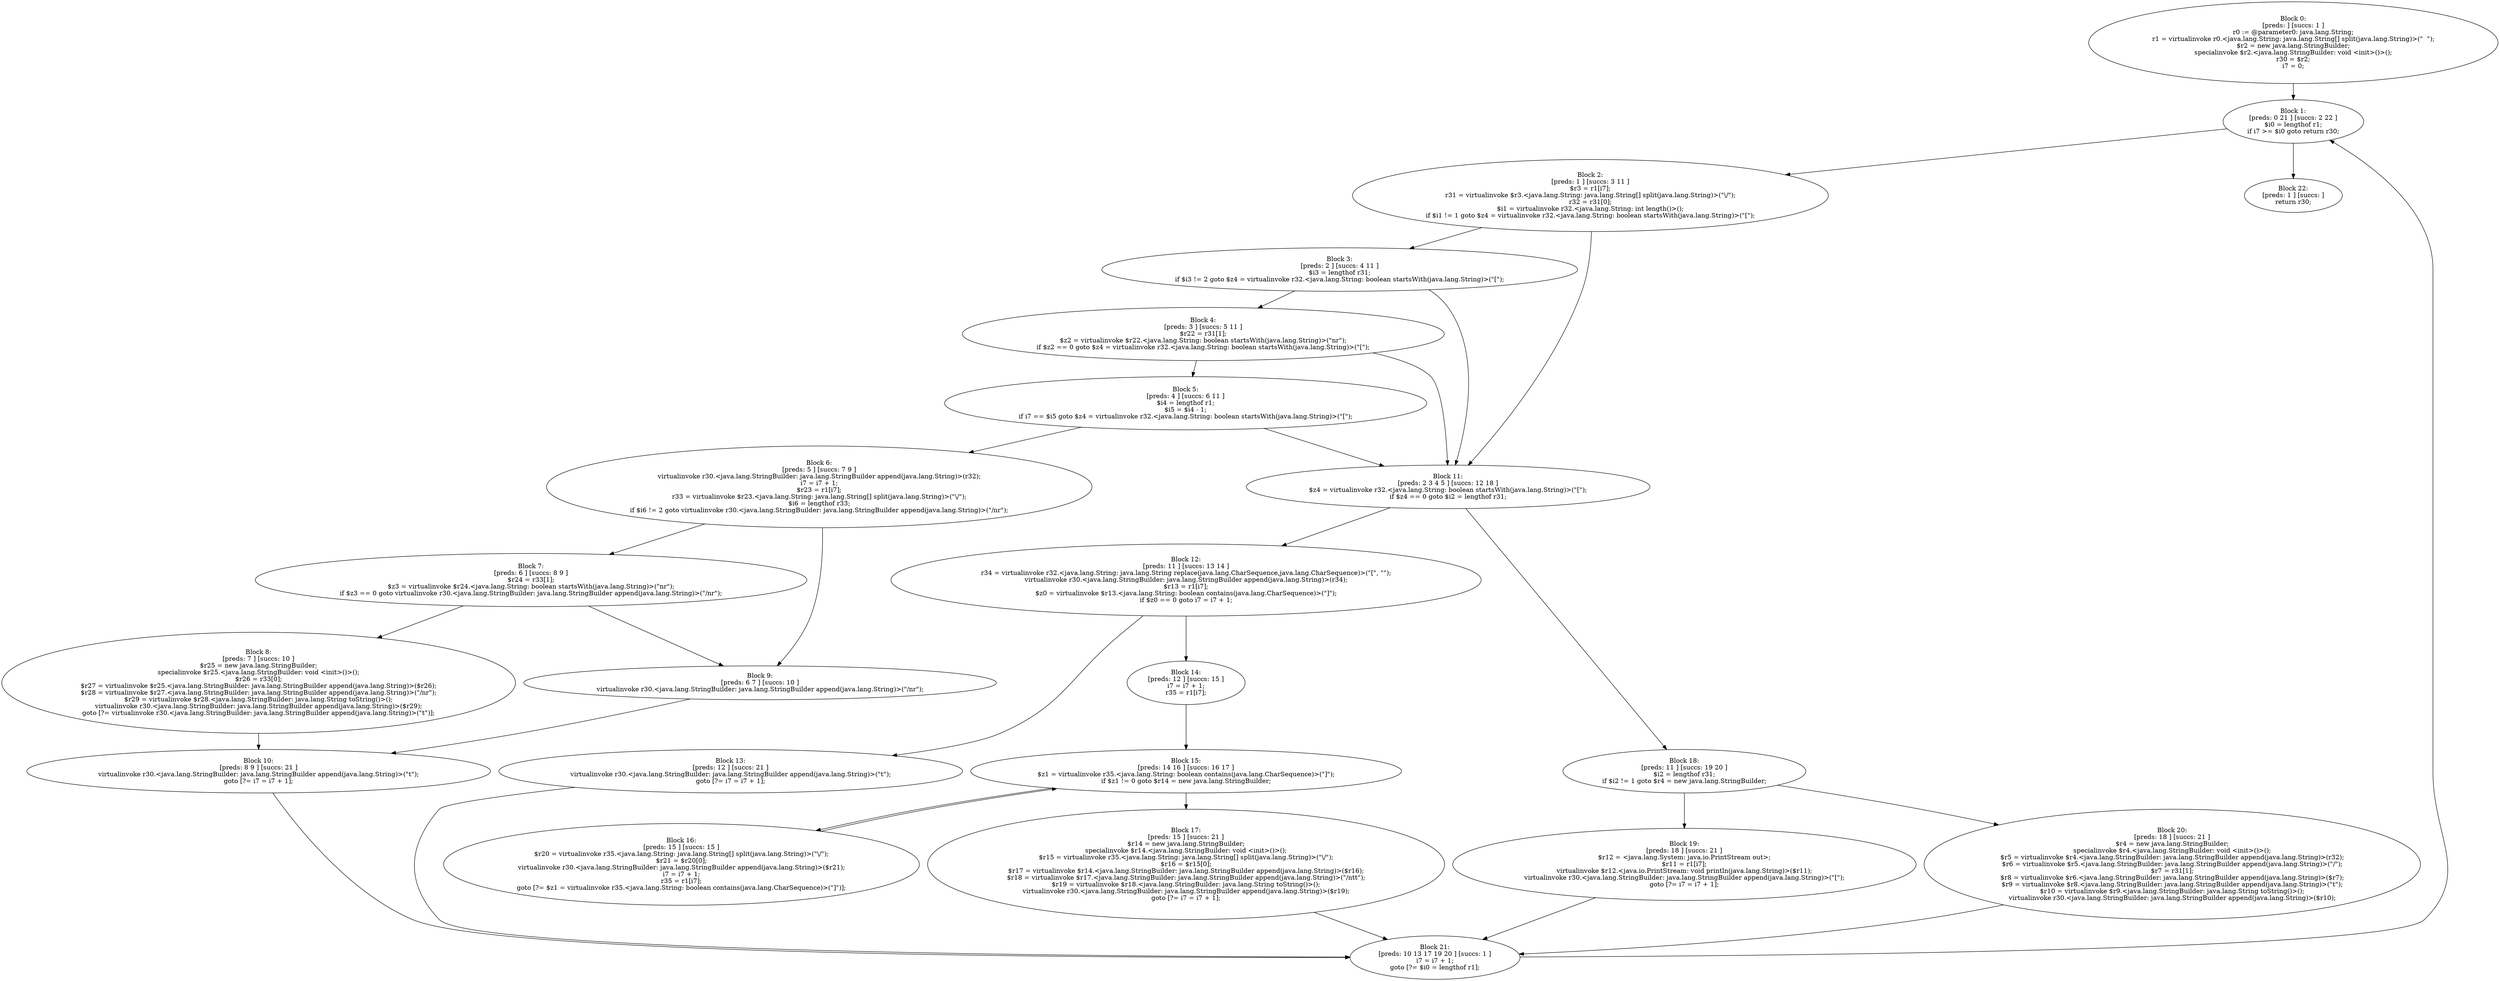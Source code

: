 digraph "unitGraph" {
    "Block 0:
[preds: ] [succs: 1 ]
r0 := @parameter0: java.lang.String;
r1 = virtualinvoke r0.<java.lang.String: java.lang.String[] split(java.lang.String)>(\"  \");
$r2 = new java.lang.StringBuilder;
specialinvoke $r2.<java.lang.StringBuilder: void <init>()>();
r30 = $r2;
i7 = 0;
"
    "Block 1:
[preds: 0 21 ] [succs: 2 22 ]
$i0 = lengthof r1;
if i7 >= $i0 goto return r30;
"
    "Block 2:
[preds: 1 ] [succs: 3 11 ]
$r3 = r1[i7];
r31 = virtualinvoke $r3.<java.lang.String: java.lang.String[] split(java.lang.String)>(\"\\/\");
r32 = r31[0];
$i1 = virtualinvoke r32.<java.lang.String: int length()>();
if $i1 != 1 goto $z4 = virtualinvoke r32.<java.lang.String: boolean startsWith(java.lang.String)>(\"[\");
"
    "Block 3:
[preds: 2 ] [succs: 4 11 ]
$i3 = lengthof r31;
if $i3 != 2 goto $z4 = virtualinvoke r32.<java.lang.String: boolean startsWith(java.lang.String)>(\"[\");
"
    "Block 4:
[preds: 3 ] [succs: 5 11 ]
$r22 = r31[1];
$z2 = virtualinvoke $r22.<java.lang.String: boolean startsWith(java.lang.String)>(\"nr\");
if $z2 == 0 goto $z4 = virtualinvoke r32.<java.lang.String: boolean startsWith(java.lang.String)>(\"[\");
"
    "Block 5:
[preds: 4 ] [succs: 6 11 ]
$i4 = lengthof r1;
$i5 = $i4 - 1;
if i7 == $i5 goto $z4 = virtualinvoke r32.<java.lang.String: boolean startsWith(java.lang.String)>(\"[\");
"
    "Block 6:
[preds: 5 ] [succs: 7 9 ]
virtualinvoke r30.<java.lang.StringBuilder: java.lang.StringBuilder append(java.lang.String)>(r32);
i7 = i7 + 1;
$r23 = r1[i7];
r33 = virtualinvoke $r23.<java.lang.String: java.lang.String[] split(java.lang.String)>(\"\\/\");
$i6 = lengthof r33;
if $i6 != 2 goto virtualinvoke r30.<java.lang.StringBuilder: java.lang.StringBuilder append(java.lang.String)>(\"/nr\");
"
    "Block 7:
[preds: 6 ] [succs: 8 9 ]
$r24 = r33[1];
$z3 = virtualinvoke $r24.<java.lang.String: boolean startsWith(java.lang.String)>(\"nr\");
if $z3 == 0 goto virtualinvoke r30.<java.lang.StringBuilder: java.lang.StringBuilder append(java.lang.String)>(\"/nr\");
"
    "Block 8:
[preds: 7 ] [succs: 10 ]
$r25 = new java.lang.StringBuilder;
specialinvoke $r25.<java.lang.StringBuilder: void <init>()>();
$r26 = r33[0];
$r27 = virtualinvoke $r25.<java.lang.StringBuilder: java.lang.StringBuilder append(java.lang.String)>($r26);
$r28 = virtualinvoke $r27.<java.lang.StringBuilder: java.lang.StringBuilder append(java.lang.String)>(\"/nr\");
$r29 = virtualinvoke $r28.<java.lang.StringBuilder: java.lang.String toString()>();
virtualinvoke r30.<java.lang.StringBuilder: java.lang.StringBuilder append(java.lang.String)>($r29);
goto [?= virtualinvoke r30.<java.lang.StringBuilder: java.lang.StringBuilder append(java.lang.String)>(\"\t\")];
"
    "Block 9:
[preds: 6 7 ] [succs: 10 ]
virtualinvoke r30.<java.lang.StringBuilder: java.lang.StringBuilder append(java.lang.String)>(\"/nr\");
"
    "Block 10:
[preds: 8 9 ] [succs: 21 ]
virtualinvoke r30.<java.lang.StringBuilder: java.lang.StringBuilder append(java.lang.String)>(\"\t\");
goto [?= i7 = i7 + 1];
"
    "Block 11:
[preds: 2 3 4 5 ] [succs: 12 18 ]
$z4 = virtualinvoke r32.<java.lang.String: boolean startsWith(java.lang.String)>(\"[\");
if $z4 == 0 goto $i2 = lengthof r31;
"
    "Block 12:
[preds: 11 ] [succs: 13 14 ]
r34 = virtualinvoke r32.<java.lang.String: java.lang.String replace(java.lang.CharSequence,java.lang.CharSequence)>(\"[\", \"\");
virtualinvoke r30.<java.lang.StringBuilder: java.lang.StringBuilder append(java.lang.String)>(r34);
$r13 = r1[i7];
$z0 = virtualinvoke $r13.<java.lang.String: boolean contains(java.lang.CharSequence)>(\"]\");
if $z0 == 0 goto i7 = i7 + 1;
"
    "Block 13:
[preds: 12 ] [succs: 21 ]
virtualinvoke r30.<java.lang.StringBuilder: java.lang.StringBuilder append(java.lang.String)>(\"\t\");
goto [?= i7 = i7 + 1];
"
    "Block 14:
[preds: 12 ] [succs: 15 ]
i7 = i7 + 1;
r35 = r1[i7];
"
    "Block 15:
[preds: 14 16 ] [succs: 16 17 ]
$z1 = virtualinvoke r35.<java.lang.String: boolean contains(java.lang.CharSequence)>(\"]\");
if $z1 != 0 goto $r14 = new java.lang.StringBuilder;
"
    "Block 16:
[preds: 15 ] [succs: 15 ]
$r20 = virtualinvoke r35.<java.lang.String: java.lang.String[] split(java.lang.String)>(\"\\/\");
$r21 = $r20[0];
virtualinvoke r30.<java.lang.StringBuilder: java.lang.StringBuilder append(java.lang.String)>($r21);
i7 = i7 + 1;
r35 = r1[i7];
goto [?= $z1 = virtualinvoke r35.<java.lang.String: boolean contains(java.lang.CharSequence)>(\"]\")];
"
    "Block 17:
[preds: 15 ] [succs: 21 ]
$r14 = new java.lang.StringBuilder;
specialinvoke $r14.<java.lang.StringBuilder: void <init>()>();
$r15 = virtualinvoke r35.<java.lang.String: java.lang.String[] split(java.lang.String)>(\"\\/\");
$r16 = $r15[0];
$r17 = virtualinvoke $r14.<java.lang.StringBuilder: java.lang.StringBuilder append(java.lang.String)>($r16);
$r18 = virtualinvoke $r17.<java.lang.StringBuilder: java.lang.StringBuilder append(java.lang.String)>(\"/nt\t\");
$r19 = virtualinvoke $r18.<java.lang.StringBuilder: java.lang.String toString()>();
virtualinvoke r30.<java.lang.StringBuilder: java.lang.StringBuilder append(java.lang.String)>($r19);
goto [?= i7 = i7 + 1];
"
    "Block 18:
[preds: 11 ] [succs: 19 20 ]
$i2 = lengthof r31;
if $i2 != 1 goto $r4 = new java.lang.StringBuilder;
"
    "Block 19:
[preds: 18 ] [succs: 21 ]
$r12 = <java.lang.System: java.io.PrintStream out>;
$r11 = r1[i7];
virtualinvoke $r12.<java.io.PrintStream: void println(java.lang.String)>($r11);
virtualinvoke r30.<java.lang.StringBuilder: java.lang.StringBuilder append(java.lang.String)>(\"[\");
goto [?= i7 = i7 + 1];
"
    "Block 20:
[preds: 18 ] [succs: 21 ]
$r4 = new java.lang.StringBuilder;
specialinvoke $r4.<java.lang.StringBuilder: void <init>()>();
$r5 = virtualinvoke $r4.<java.lang.StringBuilder: java.lang.StringBuilder append(java.lang.String)>(r32);
$r6 = virtualinvoke $r5.<java.lang.StringBuilder: java.lang.StringBuilder append(java.lang.String)>(\"/\");
$r7 = r31[1];
$r8 = virtualinvoke $r6.<java.lang.StringBuilder: java.lang.StringBuilder append(java.lang.String)>($r7);
$r9 = virtualinvoke $r8.<java.lang.StringBuilder: java.lang.StringBuilder append(java.lang.String)>(\"\t\");
$r10 = virtualinvoke $r9.<java.lang.StringBuilder: java.lang.String toString()>();
virtualinvoke r30.<java.lang.StringBuilder: java.lang.StringBuilder append(java.lang.String)>($r10);
"
    "Block 21:
[preds: 10 13 17 19 20 ] [succs: 1 ]
i7 = i7 + 1;
goto [?= $i0 = lengthof r1];
"
    "Block 22:
[preds: 1 ] [succs: ]
return r30;
"
    "Block 0:
[preds: ] [succs: 1 ]
r0 := @parameter0: java.lang.String;
r1 = virtualinvoke r0.<java.lang.String: java.lang.String[] split(java.lang.String)>(\"  \");
$r2 = new java.lang.StringBuilder;
specialinvoke $r2.<java.lang.StringBuilder: void <init>()>();
r30 = $r2;
i7 = 0;
"->"Block 1:
[preds: 0 21 ] [succs: 2 22 ]
$i0 = lengthof r1;
if i7 >= $i0 goto return r30;
";
    "Block 1:
[preds: 0 21 ] [succs: 2 22 ]
$i0 = lengthof r1;
if i7 >= $i0 goto return r30;
"->"Block 2:
[preds: 1 ] [succs: 3 11 ]
$r3 = r1[i7];
r31 = virtualinvoke $r3.<java.lang.String: java.lang.String[] split(java.lang.String)>(\"\\/\");
r32 = r31[0];
$i1 = virtualinvoke r32.<java.lang.String: int length()>();
if $i1 != 1 goto $z4 = virtualinvoke r32.<java.lang.String: boolean startsWith(java.lang.String)>(\"[\");
";
    "Block 1:
[preds: 0 21 ] [succs: 2 22 ]
$i0 = lengthof r1;
if i7 >= $i0 goto return r30;
"->"Block 22:
[preds: 1 ] [succs: ]
return r30;
";
    "Block 2:
[preds: 1 ] [succs: 3 11 ]
$r3 = r1[i7];
r31 = virtualinvoke $r3.<java.lang.String: java.lang.String[] split(java.lang.String)>(\"\\/\");
r32 = r31[0];
$i1 = virtualinvoke r32.<java.lang.String: int length()>();
if $i1 != 1 goto $z4 = virtualinvoke r32.<java.lang.String: boolean startsWith(java.lang.String)>(\"[\");
"->"Block 3:
[preds: 2 ] [succs: 4 11 ]
$i3 = lengthof r31;
if $i3 != 2 goto $z4 = virtualinvoke r32.<java.lang.String: boolean startsWith(java.lang.String)>(\"[\");
";
    "Block 2:
[preds: 1 ] [succs: 3 11 ]
$r3 = r1[i7];
r31 = virtualinvoke $r3.<java.lang.String: java.lang.String[] split(java.lang.String)>(\"\\/\");
r32 = r31[0];
$i1 = virtualinvoke r32.<java.lang.String: int length()>();
if $i1 != 1 goto $z4 = virtualinvoke r32.<java.lang.String: boolean startsWith(java.lang.String)>(\"[\");
"->"Block 11:
[preds: 2 3 4 5 ] [succs: 12 18 ]
$z4 = virtualinvoke r32.<java.lang.String: boolean startsWith(java.lang.String)>(\"[\");
if $z4 == 0 goto $i2 = lengthof r31;
";
    "Block 3:
[preds: 2 ] [succs: 4 11 ]
$i3 = lengthof r31;
if $i3 != 2 goto $z4 = virtualinvoke r32.<java.lang.String: boolean startsWith(java.lang.String)>(\"[\");
"->"Block 4:
[preds: 3 ] [succs: 5 11 ]
$r22 = r31[1];
$z2 = virtualinvoke $r22.<java.lang.String: boolean startsWith(java.lang.String)>(\"nr\");
if $z2 == 0 goto $z4 = virtualinvoke r32.<java.lang.String: boolean startsWith(java.lang.String)>(\"[\");
";
    "Block 3:
[preds: 2 ] [succs: 4 11 ]
$i3 = lengthof r31;
if $i3 != 2 goto $z4 = virtualinvoke r32.<java.lang.String: boolean startsWith(java.lang.String)>(\"[\");
"->"Block 11:
[preds: 2 3 4 5 ] [succs: 12 18 ]
$z4 = virtualinvoke r32.<java.lang.String: boolean startsWith(java.lang.String)>(\"[\");
if $z4 == 0 goto $i2 = lengthof r31;
";
    "Block 4:
[preds: 3 ] [succs: 5 11 ]
$r22 = r31[1];
$z2 = virtualinvoke $r22.<java.lang.String: boolean startsWith(java.lang.String)>(\"nr\");
if $z2 == 0 goto $z4 = virtualinvoke r32.<java.lang.String: boolean startsWith(java.lang.String)>(\"[\");
"->"Block 5:
[preds: 4 ] [succs: 6 11 ]
$i4 = lengthof r1;
$i5 = $i4 - 1;
if i7 == $i5 goto $z4 = virtualinvoke r32.<java.lang.String: boolean startsWith(java.lang.String)>(\"[\");
";
    "Block 4:
[preds: 3 ] [succs: 5 11 ]
$r22 = r31[1];
$z2 = virtualinvoke $r22.<java.lang.String: boolean startsWith(java.lang.String)>(\"nr\");
if $z2 == 0 goto $z4 = virtualinvoke r32.<java.lang.String: boolean startsWith(java.lang.String)>(\"[\");
"->"Block 11:
[preds: 2 3 4 5 ] [succs: 12 18 ]
$z4 = virtualinvoke r32.<java.lang.String: boolean startsWith(java.lang.String)>(\"[\");
if $z4 == 0 goto $i2 = lengthof r31;
";
    "Block 5:
[preds: 4 ] [succs: 6 11 ]
$i4 = lengthof r1;
$i5 = $i4 - 1;
if i7 == $i5 goto $z4 = virtualinvoke r32.<java.lang.String: boolean startsWith(java.lang.String)>(\"[\");
"->"Block 6:
[preds: 5 ] [succs: 7 9 ]
virtualinvoke r30.<java.lang.StringBuilder: java.lang.StringBuilder append(java.lang.String)>(r32);
i7 = i7 + 1;
$r23 = r1[i7];
r33 = virtualinvoke $r23.<java.lang.String: java.lang.String[] split(java.lang.String)>(\"\\/\");
$i6 = lengthof r33;
if $i6 != 2 goto virtualinvoke r30.<java.lang.StringBuilder: java.lang.StringBuilder append(java.lang.String)>(\"/nr\");
";
    "Block 5:
[preds: 4 ] [succs: 6 11 ]
$i4 = lengthof r1;
$i5 = $i4 - 1;
if i7 == $i5 goto $z4 = virtualinvoke r32.<java.lang.String: boolean startsWith(java.lang.String)>(\"[\");
"->"Block 11:
[preds: 2 3 4 5 ] [succs: 12 18 ]
$z4 = virtualinvoke r32.<java.lang.String: boolean startsWith(java.lang.String)>(\"[\");
if $z4 == 0 goto $i2 = lengthof r31;
";
    "Block 6:
[preds: 5 ] [succs: 7 9 ]
virtualinvoke r30.<java.lang.StringBuilder: java.lang.StringBuilder append(java.lang.String)>(r32);
i7 = i7 + 1;
$r23 = r1[i7];
r33 = virtualinvoke $r23.<java.lang.String: java.lang.String[] split(java.lang.String)>(\"\\/\");
$i6 = lengthof r33;
if $i6 != 2 goto virtualinvoke r30.<java.lang.StringBuilder: java.lang.StringBuilder append(java.lang.String)>(\"/nr\");
"->"Block 7:
[preds: 6 ] [succs: 8 9 ]
$r24 = r33[1];
$z3 = virtualinvoke $r24.<java.lang.String: boolean startsWith(java.lang.String)>(\"nr\");
if $z3 == 0 goto virtualinvoke r30.<java.lang.StringBuilder: java.lang.StringBuilder append(java.lang.String)>(\"/nr\");
";
    "Block 6:
[preds: 5 ] [succs: 7 9 ]
virtualinvoke r30.<java.lang.StringBuilder: java.lang.StringBuilder append(java.lang.String)>(r32);
i7 = i7 + 1;
$r23 = r1[i7];
r33 = virtualinvoke $r23.<java.lang.String: java.lang.String[] split(java.lang.String)>(\"\\/\");
$i6 = lengthof r33;
if $i6 != 2 goto virtualinvoke r30.<java.lang.StringBuilder: java.lang.StringBuilder append(java.lang.String)>(\"/nr\");
"->"Block 9:
[preds: 6 7 ] [succs: 10 ]
virtualinvoke r30.<java.lang.StringBuilder: java.lang.StringBuilder append(java.lang.String)>(\"/nr\");
";
    "Block 7:
[preds: 6 ] [succs: 8 9 ]
$r24 = r33[1];
$z3 = virtualinvoke $r24.<java.lang.String: boolean startsWith(java.lang.String)>(\"nr\");
if $z3 == 0 goto virtualinvoke r30.<java.lang.StringBuilder: java.lang.StringBuilder append(java.lang.String)>(\"/nr\");
"->"Block 8:
[preds: 7 ] [succs: 10 ]
$r25 = new java.lang.StringBuilder;
specialinvoke $r25.<java.lang.StringBuilder: void <init>()>();
$r26 = r33[0];
$r27 = virtualinvoke $r25.<java.lang.StringBuilder: java.lang.StringBuilder append(java.lang.String)>($r26);
$r28 = virtualinvoke $r27.<java.lang.StringBuilder: java.lang.StringBuilder append(java.lang.String)>(\"/nr\");
$r29 = virtualinvoke $r28.<java.lang.StringBuilder: java.lang.String toString()>();
virtualinvoke r30.<java.lang.StringBuilder: java.lang.StringBuilder append(java.lang.String)>($r29);
goto [?= virtualinvoke r30.<java.lang.StringBuilder: java.lang.StringBuilder append(java.lang.String)>(\"\t\")];
";
    "Block 7:
[preds: 6 ] [succs: 8 9 ]
$r24 = r33[1];
$z3 = virtualinvoke $r24.<java.lang.String: boolean startsWith(java.lang.String)>(\"nr\");
if $z3 == 0 goto virtualinvoke r30.<java.lang.StringBuilder: java.lang.StringBuilder append(java.lang.String)>(\"/nr\");
"->"Block 9:
[preds: 6 7 ] [succs: 10 ]
virtualinvoke r30.<java.lang.StringBuilder: java.lang.StringBuilder append(java.lang.String)>(\"/nr\");
";
    "Block 8:
[preds: 7 ] [succs: 10 ]
$r25 = new java.lang.StringBuilder;
specialinvoke $r25.<java.lang.StringBuilder: void <init>()>();
$r26 = r33[0];
$r27 = virtualinvoke $r25.<java.lang.StringBuilder: java.lang.StringBuilder append(java.lang.String)>($r26);
$r28 = virtualinvoke $r27.<java.lang.StringBuilder: java.lang.StringBuilder append(java.lang.String)>(\"/nr\");
$r29 = virtualinvoke $r28.<java.lang.StringBuilder: java.lang.String toString()>();
virtualinvoke r30.<java.lang.StringBuilder: java.lang.StringBuilder append(java.lang.String)>($r29);
goto [?= virtualinvoke r30.<java.lang.StringBuilder: java.lang.StringBuilder append(java.lang.String)>(\"\t\")];
"->"Block 10:
[preds: 8 9 ] [succs: 21 ]
virtualinvoke r30.<java.lang.StringBuilder: java.lang.StringBuilder append(java.lang.String)>(\"\t\");
goto [?= i7 = i7 + 1];
";
    "Block 9:
[preds: 6 7 ] [succs: 10 ]
virtualinvoke r30.<java.lang.StringBuilder: java.lang.StringBuilder append(java.lang.String)>(\"/nr\");
"->"Block 10:
[preds: 8 9 ] [succs: 21 ]
virtualinvoke r30.<java.lang.StringBuilder: java.lang.StringBuilder append(java.lang.String)>(\"\t\");
goto [?= i7 = i7 + 1];
";
    "Block 10:
[preds: 8 9 ] [succs: 21 ]
virtualinvoke r30.<java.lang.StringBuilder: java.lang.StringBuilder append(java.lang.String)>(\"\t\");
goto [?= i7 = i7 + 1];
"->"Block 21:
[preds: 10 13 17 19 20 ] [succs: 1 ]
i7 = i7 + 1;
goto [?= $i0 = lengthof r1];
";
    "Block 11:
[preds: 2 3 4 5 ] [succs: 12 18 ]
$z4 = virtualinvoke r32.<java.lang.String: boolean startsWith(java.lang.String)>(\"[\");
if $z4 == 0 goto $i2 = lengthof r31;
"->"Block 12:
[preds: 11 ] [succs: 13 14 ]
r34 = virtualinvoke r32.<java.lang.String: java.lang.String replace(java.lang.CharSequence,java.lang.CharSequence)>(\"[\", \"\");
virtualinvoke r30.<java.lang.StringBuilder: java.lang.StringBuilder append(java.lang.String)>(r34);
$r13 = r1[i7];
$z0 = virtualinvoke $r13.<java.lang.String: boolean contains(java.lang.CharSequence)>(\"]\");
if $z0 == 0 goto i7 = i7 + 1;
";
    "Block 11:
[preds: 2 3 4 5 ] [succs: 12 18 ]
$z4 = virtualinvoke r32.<java.lang.String: boolean startsWith(java.lang.String)>(\"[\");
if $z4 == 0 goto $i2 = lengthof r31;
"->"Block 18:
[preds: 11 ] [succs: 19 20 ]
$i2 = lengthof r31;
if $i2 != 1 goto $r4 = new java.lang.StringBuilder;
";
    "Block 12:
[preds: 11 ] [succs: 13 14 ]
r34 = virtualinvoke r32.<java.lang.String: java.lang.String replace(java.lang.CharSequence,java.lang.CharSequence)>(\"[\", \"\");
virtualinvoke r30.<java.lang.StringBuilder: java.lang.StringBuilder append(java.lang.String)>(r34);
$r13 = r1[i7];
$z0 = virtualinvoke $r13.<java.lang.String: boolean contains(java.lang.CharSequence)>(\"]\");
if $z0 == 0 goto i7 = i7 + 1;
"->"Block 13:
[preds: 12 ] [succs: 21 ]
virtualinvoke r30.<java.lang.StringBuilder: java.lang.StringBuilder append(java.lang.String)>(\"\t\");
goto [?= i7 = i7 + 1];
";
    "Block 12:
[preds: 11 ] [succs: 13 14 ]
r34 = virtualinvoke r32.<java.lang.String: java.lang.String replace(java.lang.CharSequence,java.lang.CharSequence)>(\"[\", \"\");
virtualinvoke r30.<java.lang.StringBuilder: java.lang.StringBuilder append(java.lang.String)>(r34);
$r13 = r1[i7];
$z0 = virtualinvoke $r13.<java.lang.String: boolean contains(java.lang.CharSequence)>(\"]\");
if $z0 == 0 goto i7 = i7 + 1;
"->"Block 14:
[preds: 12 ] [succs: 15 ]
i7 = i7 + 1;
r35 = r1[i7];
";
    "Block 13:
[preds: 12 ] [succs: 21 ]
virtualinvoke r30.<java.lang.StringBuilder: java.lang.StringBuilder append(java.lang.String)>(\"\t\");
goto [?= i7 = i7 + 1];
"->"Block 21:
[preds: 10 13 17 19 20 ] [succs: 1 ]
i7 = i7 + 1;
goto [?= $i0 = lengthof r1];
";
    "Block 14:
[preds: 12 ] [succs: 15 ]
i7 = i7 + 1;
r35 = r1[i7];
"->"Block 15:
[preds: 14 16 ] [succs: 16 17 ]
$z1 = virtualinvoke r35.<java.lang.String: boolean contains(java.lang.CharSequence)>(\"]\");
if $z1 != 0 goto $r14 = new java.lang.StringBuilder;
";
    "Block 15:
[preds: 14 16 ] [succs: 16 17 ]
$z1 = virtualinvoke r35.<java.lang.String: boolean contains(java.lang.CharSequence)>(\"]\");
if $z1 != 0 goto $r14 = new java.lang.StringBuilder;
"->"Block 16:
[preds: 15 ] [succs: 15 ]
$r20 = virtualinvoke r35.<java.lang.String: java.lang.String[] split(java.lang.String)>(\"\\/\");
$r21 = $r20[0];
virtualinvoke r30.<java.lang.StringBuilder: java.lang.StringBuilder append(java.lang.String)>($r21);
i7 = i7 + 1;
r35 = r1[i7];
goto [?= $z1 = virtualinvoke r35.<java.lang.String: boolean contains(java.lang.CharSequence)>(\"]\")];
";
    "Block 15:
[preds: 14 16 ] [succs: 16 17 ]
$z1 = virtualinvoke r35.<java.lang.String: boolean contains(java.lang.CharSequence)>(\"]\");
if $z1 != 0 goto $r14 = new java.lang.StringBuilder;
"->"Block 17:
[preds: 15 ] [succs: 21 ]
$r14 = new java.lang.StringBuilder;
specialinvoke $r14.<java.lang.StringBuilder: void <init>()>();
$r15 = virtualinvoke r35.<java.lang.String: java.lang.String[] split(java.lang.String)>(\"\\/\");
$r16 = $r15[0];
$r17 = virtualinvoke $r14.<java.lang.StringBuilder: java.lang.StringBuilder append(java.lang.String)>($r16);
$r18 = virtualinvoke $r17.<java.lang.StringBuilder: java.lang.StringBuilder append(java.lang.String)>(\"/nt\t\");
$r19 = virtualinvoke $r18.<java.lang.StringBuilder: java.lang.String toString()>();
virtualinvoke r30.<java.lang.StringBuilder: java.lang.StringBuilder append(java.lang.String)>($r19);
goto [?= i7 = i7 + 1];
";
    "Block 16:
[preds: 15 ] [succs: 15 ]
$r20 = virtualinvoke r35.<java.lang.String: java.lang.String[] split(java.lang.String)>(\"\\/\");
$r21 = $r20[0];
virtualinvoke r30.<java.lang.StringBuilder: java.lang.StringBuilder append(java.lang.String)>($r21);
i7 = i7 + 1;
r35 = r1[i7];
goto [?= $z1 = virtualinvoke r35.<java.lang.String: boolean contains(java.lang.CharSequence)>(\"]\")];
"->"Block 15:
[preds: 14 16 ] [succs: 16 17 ]
$z1 = virtualinvoke r35.<java.lang.String: boolean contains(java.lang.CharSequence)>(\"]\");
if $z1 != 0 goto $r14 = new java.lang.StringBuilder;
";
    "Block 17:
[preds: 15 ] [succs: 21 ]
$r14 = new java.lang.StringBuilder;
specialinvoke $r14.<java.lang.StringBuilder: void <init>()>();
$r15 = virtualinvoke r35.<java.lang.String: java.lang.String[] split(java.lang.String)>(\"\\/\");
$r16 = $r15[0];
$r17 = virtualinvoke $r14.<java.lang.StringBuilder: java.lang.StringBuilder append(java.lang.String)>($r16);
$r18 = virtualinvoke $r17.<java.lang.StringBuilder: java.lang.StringBuilder append(java.lang.String)>(\"/nt\t\");
$r19 = virtualinvoke $r18.<java.lang.StringBuilder: java.lang.String toString()>();
virtualinvoke r30.<java.lang.StringBuilder: java.lang.StringBuilder append(java.lang.String)>($r19);
goto [?= i7 = i7 + 1];
"->"Block 21:
[preds: 10 13 17 19 20 ] [succs: 1 ]
i7 = i7 + 1;
goto [?= $i0 = lengthof r1];
";
    "Block 18:
[preds: 11 ] [succs: 19 20 ]
$i2 = lengthof r31;
if $i2 != 1 goto $r4 = new java.lang.StringBuilder;
"->"Block 19:
[preds: 18 ] [succs: 21 ]
$r12 = <java.lang.System: java.io.PrintStream out>;
$r11 = r1[i7];
virtualinvoke $r12.<java.io.PrintStream: void println(java.lang.String)>($r11);
virtualinvoke r30.<java.lang.StringBuilder: java.lang.StringBuilder append(java.lang.String)>(\"[\");
goto [?= i7 = i7 + 1];
";
    "Block 18:
[preds: 11 ] [succs: 19 20 ]
$i2 = lengthof r31;
if $i2 != 1 goto $r4 = new java.lang.StringBuilder;
"->"Block 20:
[preds: 18 ] [succs: 21 ]
$r4 = new java.lang.StringBuilder;
specialinvoke $r4.<java.lang.StringBuilder: void <init>()>();
$r5 = virtualinvoke $r4.<java.lang.StringBuilder: java.lang.StringBuilder append(java.lang.String)>(r32);
$r6 = virtualinvoke $r5.<java.lang.StringBuilder: java.lang.StringBuilder append(java.lang.String)>(\"/\");
$r7 = r31[1];
$r8 = virtualinvoke $r6.<java.lang.StringBuilder: java.lang.StringBuilder append(java.lang.String)>($r7);
$r9 = virtualinvoke $r8.<java.lang.StringBuilder: java.lang.StringBuilder append(java.lang.String)>(\"\t\");
$r10 = virtualinvoke $r9.<java.lang.StringBuilder: java.lang.String toString()>();
virtualinvoke r30.<java.lang.StringBuilder: java.lang.StringBuilder append(java.lang.String)>($r10);
";
    "Block 19:
[preds: 18 ] [succs: 21 ]
$r12 = <java.lang.System: java.io.PrintStream out>;
$r11 = r1[i7];
virtualinvoke $r12.<java.io.PrintStream: void println(java.lang.String)>($r11);
virtualinvoke r30.<java.lang.StringBuilder: java.lang.StringBuilder append(java.lang.String)>(\"[\");
goto [?= i7 = i7 + 1];
"->"Block 21:
[preds: 10 13 17 19 20 ] [succs: 1 ]
i7 = i7 + 1;
goto [?= $i0 = lengthof r1];
";
    "Block 20:
[preds: 18 ] [succs: 21 ]
$r4 = new java.lang.StringBuilder;
specialinvoke $r4.<java.lang.StringBuilder: void <init>()>();
$r5 = virtualinvoke $r4.<java.lang.StringBuilder: java.lang.StringBuilder append(java.lang.String)>(r32);
$r6 = virtualinvoke $r5.<java.lang.StringBuilder: java.lang.StringBuilder append(java.lang.String)>(\"/\");
$r7 = r31[1];
$r8 = virtualinvoke $r6.<java.lang.StringBuilder: java.lang.StringBuilder append(java.lang.String)>($r7);
$r9 = virtualinvoke $r8.<java.lang.StringBuilder: java.lang.StringBuilder append(java.lang.String)>(\"\t\");
$r10 = virtualinvoke $r9.<java.lang.StringBuilder: java.lang.String toString()>();
virtualinvoke r30.<java.lang.StringBuilder: java.lang.StringBuilder append(java.lang.String)>($r10);
"->"Block 21:
[preds: 10 13 17 19 20 ] [succs: 1 ]
i7 = i7 + 1;
goto [?= $i0 = lengthof r1];
";
    "Block 21:
[preds: 10 13 17 19 20 ] [succs: 1 ]
i7 = i7 + 1;
goto [?= $i0 = lengthof r1];
"->"Block 1:
[preds: 0 21 ] [succs: 2 22 ]
$i0 = lengthof r1;
if i7 >= $i0 goto return r30;
";
}
